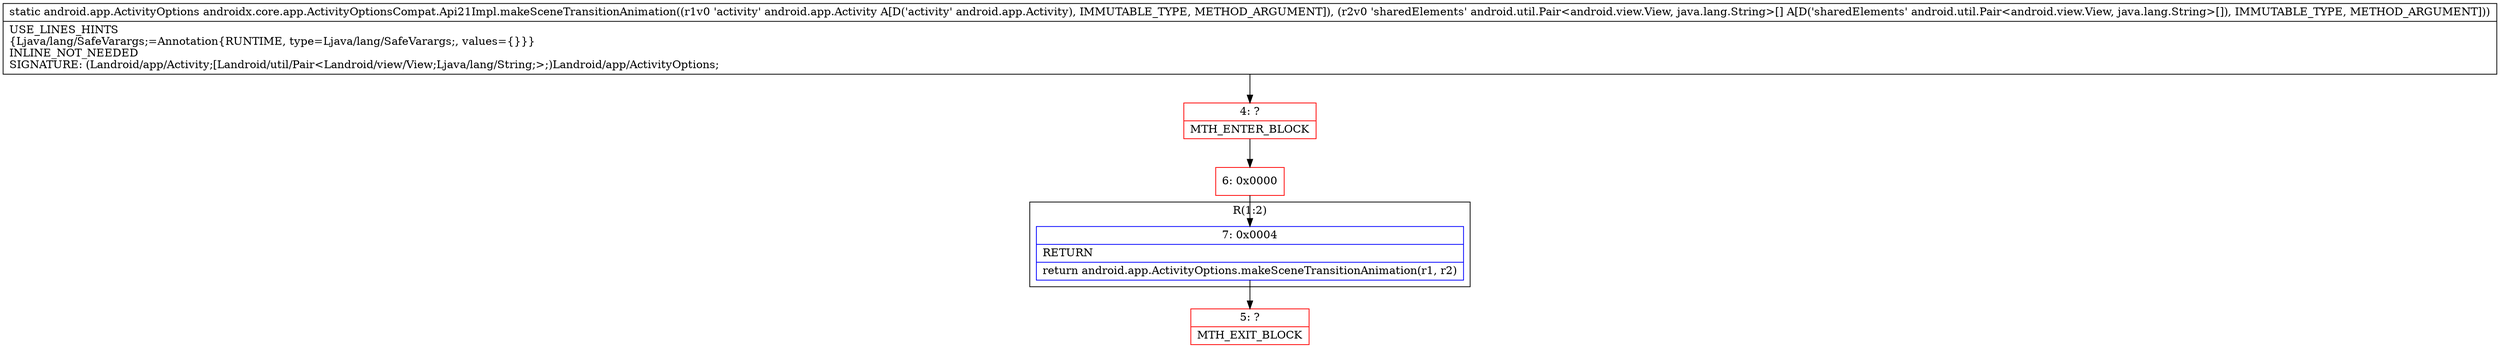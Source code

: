 digraph "CFG forandroidx.core.app.ActivityOptionsCompat.Api21Impl.makeSceneTransitionAnimation(Landroid\/app\/Activity;[Landroid\/util\/Pair;)Landroid\/app\/ActivityOptions;" {
subgraph cluster_Region_1917946634 {
label = "R(1:2)";
node [shape=record,color=blue];
Node_7 [shape=record,label="{7\:\ 0x0004|RETURN\l|return android.app.ActivityOptions.makeSceneTransitionAnimation(r1, r2)\l}"];
}
Node_4 [shape=record,color=red,label="{4\:\ ?|MTH_ENTER_BLOCK\l}"];
Node_6 [shape=record,color=red,label="{6\:\ 0x0000}"];
Node_5 [shape=record,color=red,label="{5\:\ ?|MTH_EXIT_BLOCK\l}"];
MethodNode[shape=record,label="{static android.app.ActivityOptions androidx.core.app.ActivityOptionsCompat.Api21Impl.makeSceneTransitionAnimation((r1v0 'activity' android.app.Activity A[D('activity' android.app.Activity), IMMUTABLE_TYPE, METHOD_ARGUMENT]), (r2v0 'sharedElements' android.util.Pair\<android.view.View, java.lang.String\>[] A[D('sharedElements' android.util.Pair\<android.view.View, java.lang.String\>[]), IMMUTABLE_TYPE, METHOD_ARGUMENT]))  | USE_LINES_HINTS\l\{Ljava\/lang\/SafeVarargs;=Annotation\{RUNTIME, type=Ljava\/lang\/SafeVarargs;, values=\{\}\}\}\lINLINE_NOT_NEEDED\lSIGNATURE: (Landroid\/app\/Activity;[Landroid\/util\/Pair\<Landroid\/view\/View;Ljava\/lang\/String;\>;)Landroid\/app\/ActivityOptions;\l}"];
MethodNode -> Node_4;Node_7 -> Node_5;
Node_4 -> Node_6;
Node_6 -> Node_7;
}

